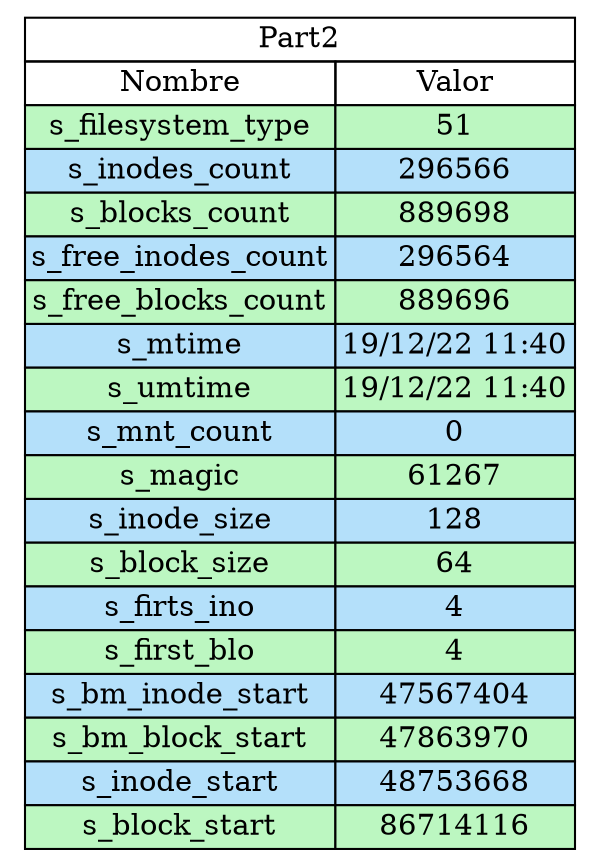digraph {
tbl [
shape=plaintext
 label=<
<table border='0' cellborder='1' cellspacing='0'>
<tr><td colspan="3">Part2</td></tr>
<th><td>Nombre</td><td>Valor</td></th>
<tr><td bgcolor="#bcf7c1">s_filesystem_type</td><td bgcolor="#bcf7c1">51</td></tr>
<tr><td bgcolor="#b4e0fa">s_inodes_count</td><td bgcolor="#b4e0fa">296566</td></tr>
<tr><td bgcolor="#bcf7c1">s_blocks_count</td><td bgcolor="#bcf7c1">889698</td></tr>
<tr><td bgcolor="#b4e0fa">s_free_inodes_count</td><td bgcolor="#b4e0fa">296564</td></tr>
<tr><td bgcolor="#bcf7c1">s_free_blocks_count</td><td bgcolor="#bcf7c1">889696</td></tr>
<tr><td bgcolor="#b4e0fa">s_mtime</td><td bgcolor="#b4e0fa">19/12/22 11:40</td></tr>
<tr><td bgcolor="#bcf7c1">s_umtime</td><td bgcolor="#bcf7c1">19/12/22 11:40</td></tr>
<tr><td bgcolor="#b4e0fa">s_mnt_count</td><td bgcolor="#b4e0fa">0</td></tr>
<tr><td bgcolor="#bcf7c1">s_magic</td><td bgcolor="#bcf7c1">61267</td></tr>
<tr><td bgcolor="#b4e0fa">s_inode_size</td><td bgcolor="#b4e0fa">128</td></tr>
<tr><td bgcolor="#bcf7c1">s_block_size</td><td bgcolor="#bcf7c1">64</td></tr>
<tr><td bgcolor="#b4e0fa">s_firts_ino</td><td bgcolor="#b4e0fa">4</td></tr>
<tr><td bgcolor="#bcf7c1">s_first_blo</td><td bgcolor="#bcf7c1">4</td></tr>
<tr><td bgcolor="#b4e0fa">s_bm_inode_start</td><td bgcolor="#b4e0fa">47567404</td></tr>
<tr><td bgcolor="#bcf7c1">s_bm_block_start</td><td bgcolor="#bcf7c1">47863970</td></tr>
<tr><td bgcolor="#b4e0fa">s_inode_start</td><td bgcolor="#b4e0fa">48753668</td></tr>
<tr><td bgcolor="#bcf7c1">s_block_start</td><td bgcolor="#bcf7c1">86714116</td></tr>
</table>
>];

}
